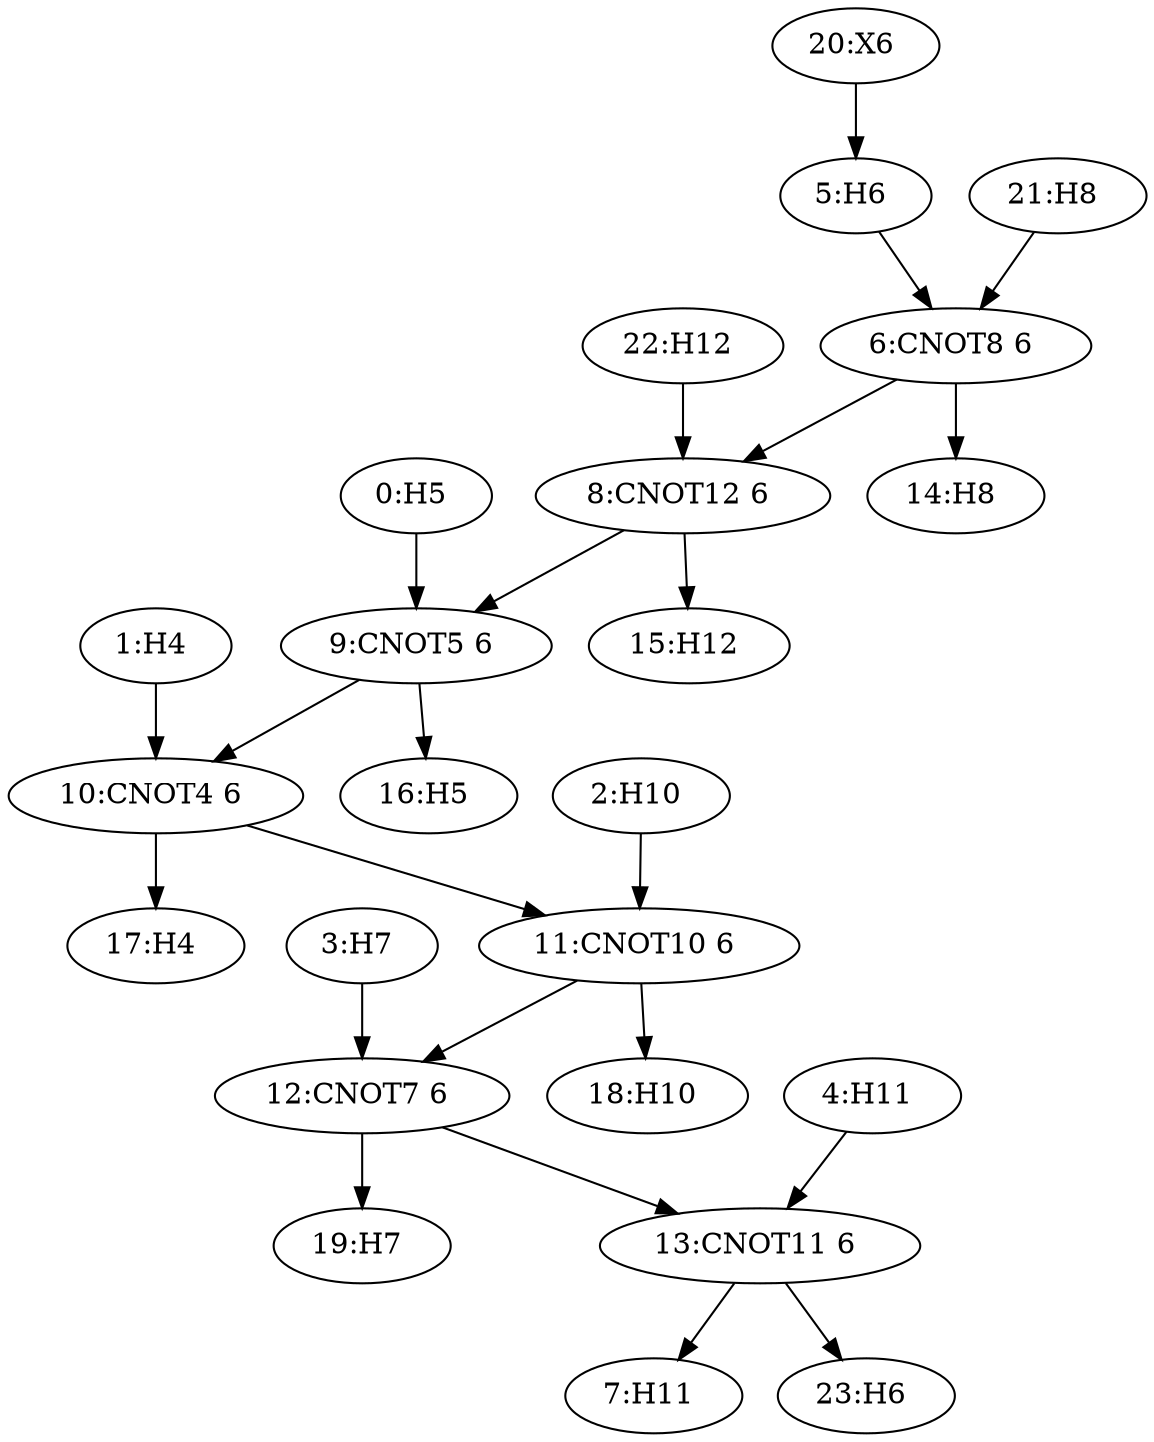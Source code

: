 strict digraph  {
	node [label="\N"];
	0	 [details="{'startTime': 1, 'qubits': [2], 'outEdges': [9], 'llvmId': '0x1f145c0', 'duration': 0, 'type': 'H', 'inEdges': [], 'hwqubits': [\
5]}",
		label="0:H5 "];
	9	 [details="{'startTime': 127, 'qubits': [2, 7], 'outEdges': [16, 10], 'llvmId': '0x1f15c48', 'duration': 11, 'type': 'CNOT', 'inEdges': [0, \
8], 'hwqubits': [5, 6]}",
		label="9:CNOT5 6 "];
	0 -> 9;
	1	 [details="{'startTime': 2, 'qubits': [3], 'outEdges': [10], 'llvmId': '0x1f14860', 'duration': 0, 'type': 'H', 'inEdges': [], 'hwqubits': [\
4]}",
		label="1:H4 "];
	10	 [details="{'startTime': 139, 'qubits': [3, 7], 'outEdges': [17, 11], 'llvmId': '0x1f15fb8', 'duration': 67, 'type': 'CNOT', 'inEdges': [1, \
9], 'hwqubits': [4, 6]}",
		label="10:CNOT4 6 "];
	1 -> 10;
	2	 [details="{'startTime': 1, 'qubits': [4], 'outEdges': [11], 'llvmId': '0x1f14a80', 'duration': 0, 'type': 'H', 'inEdges': [], 'hwqubits': [\
10]}",
		label="2:H10 "];
	11	 [details="{'startTime': 209, 'qubits': [4, 7], 'outEdges': [18, 12], 'llvmId': '0x1f16218', 'duration': 68, 'type': 'CNOT', 'inEdges': [2, \
10], 'hwqubits': [10, 6]}",
		label="11:CNOT10 6 "];
	2 -> 11;
	3	 [details="{'startTime': 3, 'qubits': [5], 'outEdges': [12], 'llvmId': '0x1f14cd0', 'duration': 0, 'type': 'H', 'inEdges': [], 'hwqubits': [\
7]}",
		label="3:H7 "];
	12	 [details="{'startTime': 279, 'qubits': [5, 7], 'outEdges': [19, 13], 'llvmId': '0x1f164a8', 'duration': 8, 'type': 'CNOT', 'inEdges': [3, \
11], 'hwqubits': [7, 6]}",
		label="12:CNOT7 6 "];
	3 -> 12;
	4	 [details="{'startTime': 69, 'qubits': [6], 'outEdges': [13], 'llvmId': '0x1f14f20', 'duration': 0, 'type': 'H', 'inEdges': [], 'hwqubits': [\
11]}",
		label="4:H11 "];
	13	 [details="{'startTime': 289, 'qubits': [6, 7], 'outEdges': [7, 23], 'llvmId': '0x1f16738', 'duration': 8, 'type': 'CNOT', 'inEdges': [4, 12], '\
hwqubits': [11, 6]}",
		label="13:CNOT11 6 "];
	4 -> 13;
	5	 [details="{'startTime': 3, 'qubits': [7], 'outEdges': [6], 'llvmId': '0x1f151b0', 'duration': 0, 'type': 'H', 'inEdges': [20], 'hwqubits': [\
6]}",
		label="5:H6 "];
	6	 [details="{'startTime': 4, 'qubits': [0, 7], 'outEdges': [14, 8], 'llvmId': '0x1f155e8', 'duration': 64, 'type': 'CNOT', 'inEdges': [21, 5], '\
hwqubits': [8, 6]}",
		label="6:CNOT8 6 "];
	5 -> 6;
	8	 [details="{'startTime': 70, 'qubits': [1, 7], 'outEdges': [15, 9], 'llvmId': '0x1f159b8', 'duration': 56, 'type': 'CNOT', 'inEdges': [22, \
6], 'hwqubits': [12, 6]}",
		label="8:CNOT12 6 "];
	6 -> 8;
	14	 [details="{'startTime': 277, 'qubits': [0], 'outEdges': [], 'llvmId': '0x1f16900', 'duration': 0, 'type': 'H', 'inEdges': [6], 'hwqubits': [\
8]}",
		label="14:H8 "];
	6 -> 14;
	7	 [details="{'startTime': 298, 'qubits': [6], 'outEdges': [], 'llvmId': '0x1f15730', 'duration': 0, 'type': 'H', 'inEdges': [13], 'hwqubits': [\
11]}",
		label="7:H11 "];
	8 -> 9;
	15	 [details="{'startTime': 297, 'qubits': [1], 'outEdges': [], 'llvmId': '0x1f16b00', 'duration': 0, 'type': 'H', 'inEdges': [8], 'hwqubits': [\
12]}",
		label="15:H12 "];
	8 -> 15;
	9 -> 10;
	16	 [details="{'startTime': 298, 'qubits': [2], 'outEdges': [], 'llvmId': '0x1f16d00', 'duration': 0, 'type': 'H', 'inEdges': [9], 'hwqubits': [\
5]}",
		label="16:H5 "];
	9 -> 16;
	10 -> 11;
	17	 [details="{'startTime': 288, 'qubits': [3], 'outEdges': [], 'llvmId': '0x1f16f00', 'duration': 0, 'type': 'H', 'inEdges': [10], 'hwqubits': [\
4]}",
		label="17:H4 "];
	10 -> 17;
	11 -> 12;
	18	 [details="{'startTime': 278, 'qubits': [4], 'outEdges': [], 'llvmId': '0x1f17100', 'duration': 0, 'type': 'H', 'inEdges': [11], 'hwqubits': [\
10]}",
		label="18:H10 "];
	11 -> 18;
	12 -> 13;
	19	 [details="{'startTime': 298, 'qubits': [5], 'outEdges': [], 'llvmId': '0x1f17300', 'duration': 0, 'type': 'H', 'inEdges': [12], 'hwqubits': [\
7]}",
		label="19:H7 "];
	12 -> 19;
	13 -> 7;
	23	 [details="{'startTime': 298, 'qubits': [7], 'outEdges': [], 'llvmId': '0x1f27030', 'duration': 0, 'type': 'H', 'inEdges': [13], 'hwqubits': [\
6]}",
		label="23:H6 "];
	13 -> 23;
	20	 [details="{'startTime': 1, 'qubits': [7], 'outEdges': [5], 'llvmId': '0x1f19d30', 'duration': 1, 'type': 'X', 'inEdges': [], 'hwqubits': [\
6]}",
		label="20:X6 "];
	20 -> 5;
	21	 [details="{'startTime': 1, 'qubits': [0], 'outEdges': [6], 'llvmId': '0x1f1a960', 'duration': 0, 'type': 'H', 'inEdges': [], 'hwqubits': [\
8]}",
		label="21:H8 "];
	21 -> 6;
	22	 [details="{'startTime': 1, 'qubits': [1], 'outEdges': [8], 'llvmId': '0x1f1abe0', 'duration': 0, 'type': 'H', 'inEdges': [], 'hwqubits': [\
12]}",
		label="22:H12 "];
	22 -> 8;
}
